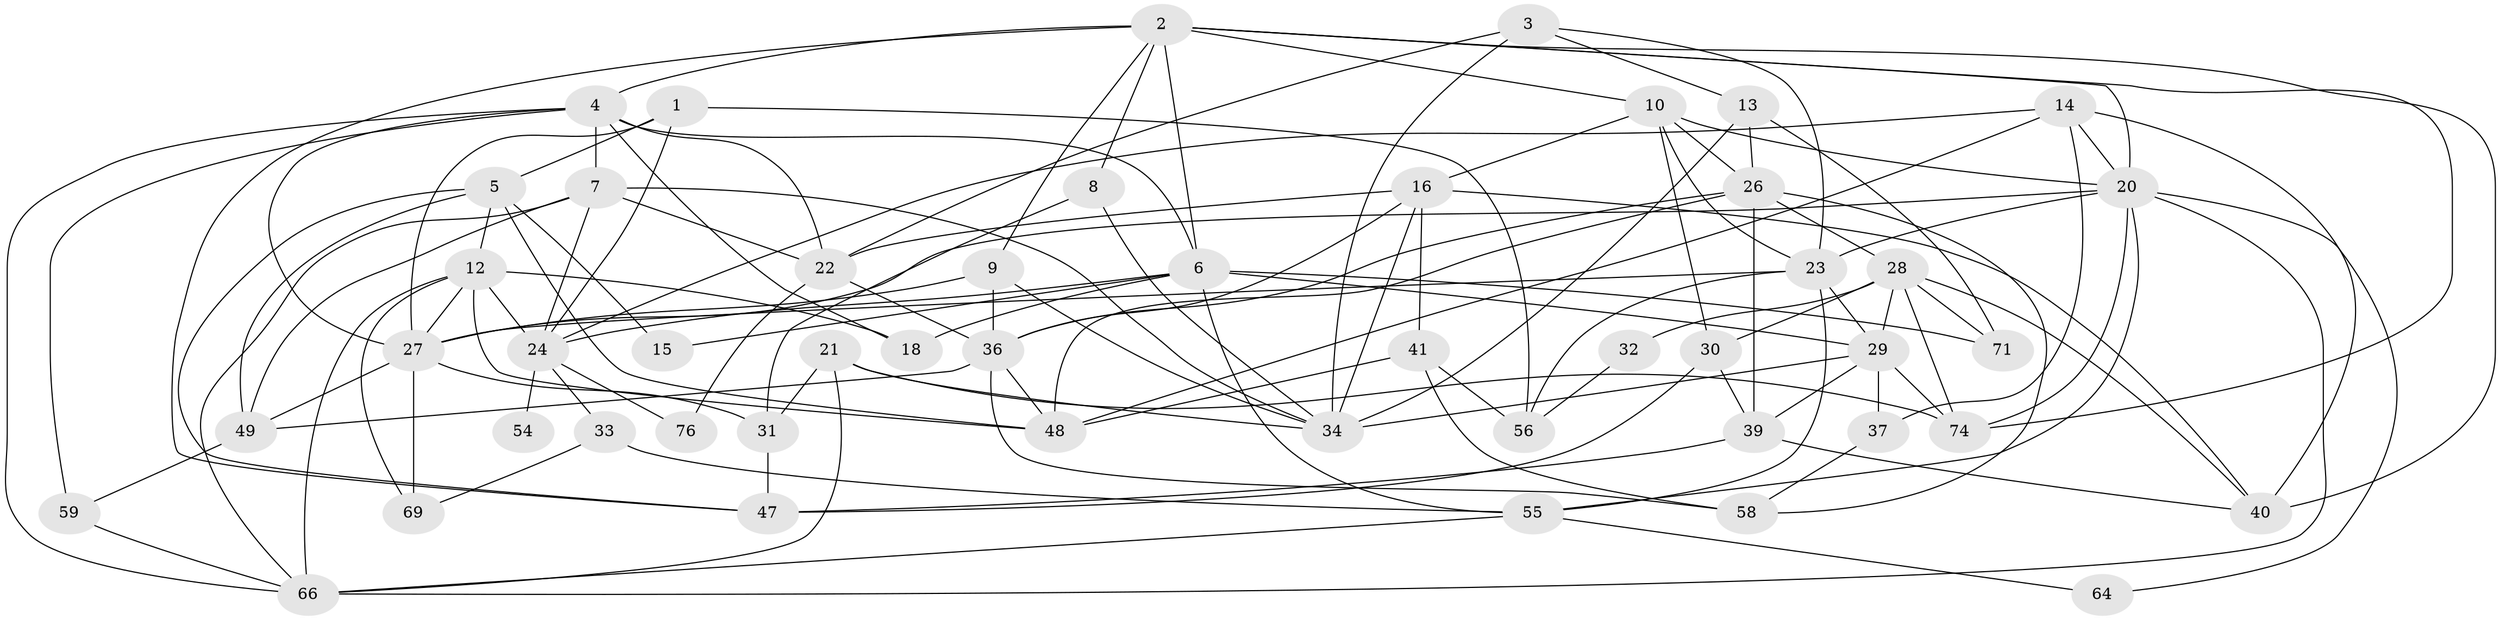 // original degree distribution, {4: 0.3037974683544304, 6: 0.12658227848101267, 2: 0.16455696202531644, 5: 0.13924050632911392, 3: 0.21518987341772153, 7: 0.05063291139240506}
// Generated by graph-tools (version 1.1) at 2025/11/02/27/25 16:11:18]
// undirected, 49 vertices, 125 edges
graph export_dot {
graph [start="1"]
  node [color=gray90,style=filled];
  1;
  2 [super="+42"];
  3 [super="+44"];
  4 [super="+60"];
  5 [super="+63"];
  6 [super="+17"];
  7 [super="+11"];
  8 [super="+19"];
  9 [super="+38"];
  10 [super="+52"];
  12 [super="+68"];
  13;
  14 [super="+77"];
  15;
  16 [super="+78"];
  18;
  20 [super="+46"];
  21 [super="+73"];
  22 [super="+65"];
  23 [super="+67"];
  24 [super="+25"];
  26 [super="+43"];
  27 [super="+61"];
  28 [super="+53"];
  29 [super="+35"];
  30;
  31;
  32;
  33 [super="+45"];
  34 [super="+75"];
  36 [super="+62"];
  37;
  39;
  40 [super="+79"];
  41;
  47 [super="+51"];
  48 [super="+70"];
  49 [super="+50"];
  54;
  55 [super="+57"];
  56;
  58;
  59;
  64;
  66 [super="+72"];
  69;
  71;
  74;
  76;
  1 -- 5;
  1 -- 56;
  1 -- 27;
  1 -- 24;
  2 -- 6;
  2 -- 4;
  2 -- 74;
  2 -- 8 [weight=2];
  2 -- 10;
  2 -- 47;
  2 -- 20;
  2 -- 9;
  2 -- 40;
  3 -- 13;
  3 -- 34;
  3 -- 23;
  3 -- 22;
  4 -- 59;
  4 -- 6;
  4 -- 18;
  4 -- 66;
  4 -- 22;
  4 -- 7;
  4 -- 27;
  5 -- 49;
  5 -- 15;
  5 -- 47;
  5 -- 12;
  5 -- 48;
  6 -- 71;
  6 -- 18;
  6 -- 15;
  6 -- 24;
  6 -- 55;
  6 -- 29;
  7 -- 22 [weight=2];
  7 -- 34;
  7 -- 66;
  7 -- 24;
  7 -- 49;
  8 -- 31;
  8 -- 34;
  9 -- 36;
  9 -- 27;
  9 -- 34;
  10 -- 30;
  10 -- 26;
  10 -- 23;
  10 -- 20;
  10 -- 16;
  12 -- 48;
  12 -- 18;
  12 -- 69;
  12 -- 66;
  12 -- 24;
  12 -- 27;
  13 -- 71;
  13 -- 26;
  13 -- 34;
  14 -- 20;
  14 -- 37;
  14 -- 24;
  14 -- 40;
  14 -- 48;
  16 -- 41;
  16 -- 36;
  16 -- 22;
  16 -- 34;
  16 -- 40;
  20 -- 74;
  20 -- 23;
  20 -- 55;
  20 -- 64;
  20 -- 66;
  20 -- 27;
  21 -- 74;
  21 -- 31;
  21 -- 66;
  21 -- 34;
  22 -- 36;
  22 -- 76;
  23 -- 55;
  23 -- 56;
  23 -- 27;
  23 -- 29;
  24 -- 54 [weight=2];
  24 -- 76;
  24 -- 33;
  26 -- 48;
  26 -- 36;
  26 -- 58;
  26 -- 39;
  26 -- 28;
  27 -- 49;
  27 -- 69;
  27 -- 31;
  28 -- 30;
  28 -- 29;
  28 -- 71;
  28 -- 32;
  28 -- 40;
  28 -- 74;
  29 -- 39;
  29 -- 74;
  29 -- 34;
  29 -- 37;
  30 -- 39;
  30 -- 47;
  31 -- 47;
  32 -- 56;
  33 -- 55;
  33 -- 69;
  36 -- 48;
  36 -- 58;
  36 -- 49;
  37 -- 58;
  39 -- 47;
  39 -- 40;
  41 -- 56;
  41 -- 58;
  41 -- 48;
  49 -- 59;
  55 -- 64;
  55 -- 66;
  59 -- 66;
}
